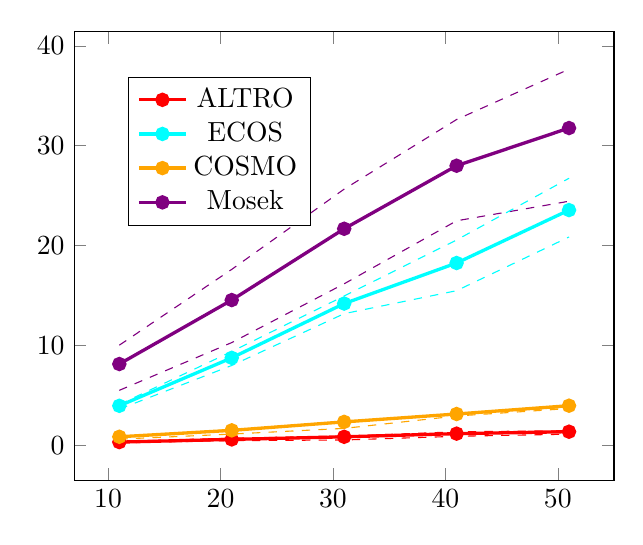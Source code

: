 \begin{tikzpicture}
\begin{axis}[legend style={at={(0.1,0.9)}, anchor={north west}}]
    \addplot+[color={rgb,1:red,1.0;green,0.0;blue,0.0}, no markers, dashed, forget plot]
        coordinates {
            (11,0.253)
            (21,0.472)
            (31,0.534)
            (41,0.904)
            (51,1.116)
        }
        ;
    \addplot+[color={rgb,1:red,0.0;green,1.0;blue,1.0}, no markers, dashed, forget plot]
        coordinates {
            (11,3.62)
            (21,7.994)
            (31,13.181)
            (41,15.482)
            (51,20.858)
        }
        ;
    \addplot+[color={rgb,1:red,1.0;green,0.647;blue,0.0}, no markers, dashed, forget plot]
        coordinates {
            (11,0.618)
            (21,1.126)
            (31,1.695)
            (41,2.934)
            (51,3.685)
        }
        ;
    \addplot+[color={rgb,1:red,0.502;green,0.0;blue,0.502}, no markers, dashed, forget plot]
        coordinates {
            (11,5.505)
            (21,10.287)
            (31,16.172)
            (41,22.48)
            (51,24.439)
        }
        ;
    \addplot+[color={rgb,1:red,1.0;green,0.0;blue,0.0}, no markers, dashed, forget plot]
        coordinates {
            (11,0.377)
            (21,0.725)
            (31,0.922)
            (41,1.352)
            (51,1.466)
        }
        ;
    \addplot+[color={rgb,1:red,0.0;green,1.0;blue,1.0}, no markers, dashed, forget plot]
        coordinates {
            (11,4.086)
            (21,9.394)
            (31,14.951)
            (41,20.56)
            (51,26.74)
        }
        ;
    \addplot+[color={rgb,1:red,1.0;green,0.647;blue,0.0}, no markers, dashed, forget plot]
        coordinates {
            (11,0.819)
            (21,1.587)
            (31,2.351)
            (41,3.057)
            (51,3.813)
        }
        ;
    \addplot+[color={rgb,1:red,0.502;green,0.0;blue,0.502}, no markers, dashed, forget plot]
        coordinates {
            (11,10.026)
            (21,17.616)
            (31,25.651)
            (41,32.62)
            (51,37.659)
        }
        ;
    \addplot+[color={rgb,1:red,1.0;green,0.0;blue,0.0}, very thick, mark={*}, mark options={fill={rgb,1:red,1.0;green,0.0;blue,0.0}}]
        coordinates {
            (11,0.323)
            (21,0.592)
            (31,0.851)
            (41,1.169)
            (51,1.363)
        }
        ;
    \addplot+[color={rgb,1:red,0.0;green,1.0;blue,1.0}, very thick, mark={*}, mark options={fill={rgb,1:red,0.0;green,1.0;blue,1.0}}]
        coordinates {
            (11,3.955)
            (21,8.758)
            (31,14.193)
            (41,18.253)
            (51,23.552)
        }
        ;
    \addplot+[color={rgb,1:red,1.0;green,0.647;blue,0.0}, very thick, mark={*}, mark options={fill={rgb,1:red,1.0;green,0.647;blue,0.0}}]
        coordinates {
            (11,0.856)
            (21,1.498)
            (31,2.346)
            (41,3.135)
            (51,3.967)
        }
        ;
    \addplot+[color={rgb,1:red,0.502;green,0.0;blue,0.502}, very thick, mark={*}, mark options={fill={rgb,1:red,0.502;green,0.0;blue,0.502}}]
        coordinates {
            (11,8.139)
            (21,14.544)
            (31,21.682)
            (41,27.994)
            (51,31.766)
        }
        ;
    \legend{{ALTRO},{ECOS},{COSMO},{Mosek}}
\end{axis}
\end{tikzpicture}
